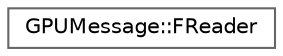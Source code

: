 digraph "Graphical Class Hierarchy"
{
 // INTERACTIVE_SVG=YES
 // LATEX_PDF_SIZE
  bgcolor="transparent";
  edge [fontname=Helvetica,fontsize=10,labelfontname=Helvetica,labelfontsize=10];
  node [fontname=Helvetica,fontsize=10,shape=box,height=0.2,width=0.4];
  rankdir="LR";
  Node0 [id="Node000000",label="GPUMessage::FReader",height=0.2,width=0.4,color="grey40", fillcolor="white", style="filled",URL="$d9/dc5/classGPUMessage_1_1FReader.html",tooltip="Interface for the handelr to read data from the GPU buffer during readback."];
}
